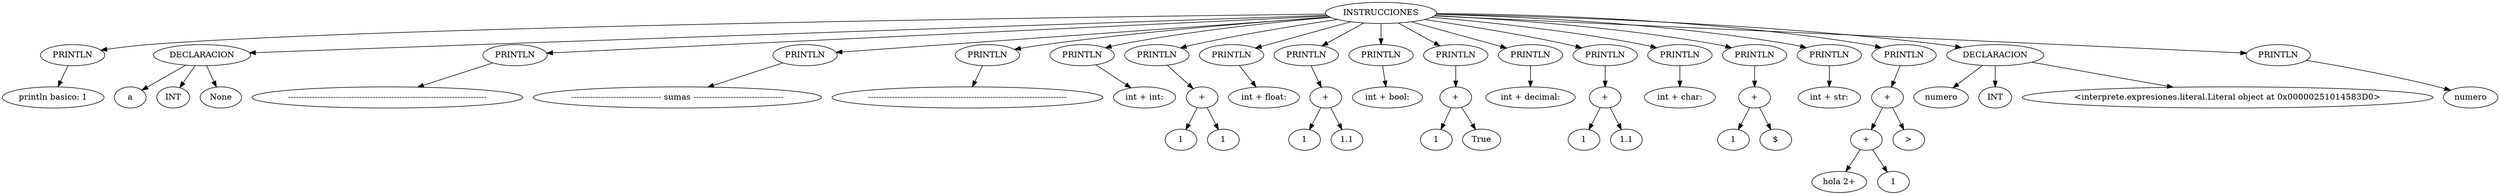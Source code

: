 digraph {
	0 [label = "INSTRUCCIONES"];
	1 [label = "PRINTLN"];
	2 [label = "println basico: 1"];
	3 [label = "DECLARACION"];
	4 [label = "a"];
	5 [label = "INT"];
	6 [label = "None"];
	7 [label = "PRINTLN"];
	8 [label = "---------------------------------------------------------------------------"];
	9 [label = "PRINTLN"];
	10 [label = "---------------------------------- sumas ----------------------------------"];
	11 [label = "PRINTLN"];
	12 [label = "---------------------------------------------------------------------------"];
	13 [label = "PRINTLN"];
	14 [label = "int + int:"];
	15 [label = "PRINTLN"];
	16 [label = "+"];
	17 [label = "1"];
	18 [label = "1"];
	19 [label = "PRINTLN"];
	20 [label = "int + float:"];
	21 [label = "PRINTLN"];
	22 [label = "+"];
	23 [label = "1"];
	24 [label = "1.1"];
	25 [label = "PRINTLN"];
	26 [label = "int + bool:"];
	27 [label = "PRINTLN"];
	28 [label = "+"];
	29 [label = "1"];
	30 [label = "True"];
	31 [label = "PRINTLN"];
	32 [label = "int + decimal:"];
	33 [label = "PRINTLN"];
	34 [label = "+"];
	35 [label = "1"];
	36 [label = "1.1"];
	37 [label = "PRINTLN"];
	38 [label = "int + char:"];
	39 [label = "PRINTLN"];
	40 [label = "+"];
	41 [label = "1"];
	42 [label = "$"];
	43 [label = "PRINTLN"];
	44 [label = "int + str:"];
	45 [label = "PRINTLN"];
	46 [label = "+"];
	47 [label = "+"];
	48 [label = "hola 2+"];
	49 [label = "1"];
	50 [label = ">"];
	51 [label = "DECLARACION"];
	52 [label = "numero"];
	53 [label = "INT"];
	54 [label = "<interprete.expresiones.literal.Literal object at 0x00000251014583D0>"];
	55 [label = "PRINTLN"];
	56 [label = "numero"];
	0 -> 1;
	1 -> 2;
	0 -> 3;
	3 -> 4;
	3 -> 5;
	3 -> 6;
	0 -> 7;
	7 -> 8;
	0 -> 9;
	9 -> 10;
	0 -> 11;
	11 -> 12;
	0 -> 13;
	13 -> 14;
	0 -> 15;
	15 -> 16;
	16 -> 17;
	16 -> 18;
	0 -> 19;
	19 -> 20;
	0 -> 21;
	21 -> 22;
	22 -> 23;
	22 -> 24;
	0 -> 25;
	25 -> 26;
	0 -> 27;
	27 -> 28;
	28 -> 29;
	28 -> 30;
	0 -> 31;
	31 -> 32;
	0 -> 33;
	33 -> 34;
	34 -> 35;
	34 -> 36;
	0 -> 37;
	37 -> 38;
	0 -> 39;
	39 -> 40;
	40 -> 41;
	40 -> 42;
	0 -> 43;
	43 -> 44;
	0 -> 45;
	45 -> 46;
	46 -> 47;
	47 -> 48;
	47 -> 49;
	46 -> 50;
	0 -> 51;
	51 -> 52;
	51 -> 53;
	51 -> 54;
	0 -> 55;
	55 -> 56;
}
